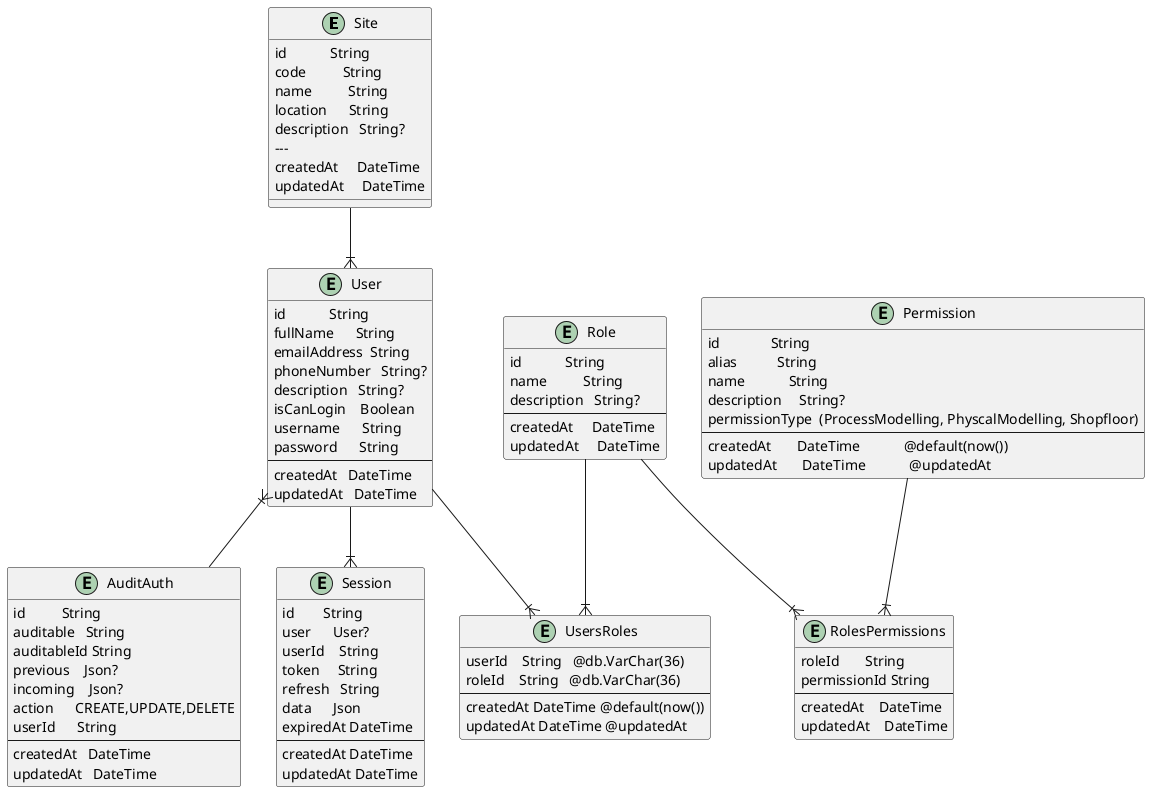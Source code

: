 @startuml RelationalDB
  entity Site {
    id            String  
    code          String  
    name          String  
    location      String  
    description   String?
    --- 
    createdAt     DateTime
    updatedAt     DateTime
  }

  entity AuditAuth {
    id          String
    auditable   String
    auditableId String
    previous    Json?
    incoming    Json?
    action      CREATE,UPDATE,DELETE
    userId      String
    ---
    createdAt   DateTime
    updatedAt   DateTime
  }

  entity User {
    id            String
    fullName      String
    emailAddress  String
    phoneNumber   String?
    description   String?
    isCanLogin    Boolean
    username      String
    password      String
    ---
    createdAt   DateTime
    updatedAt   DateTime
  }

  entity UsersRoles {
    userId    String   @db.VarChar(36)
    roleId    String   @db.VarChar(36)
    ---
    createdAt DateTime @default(now())
    updatedAt DateTime @updatedAt
  }

  entity Session {
    id        String
    user      User? 
    userId    String
    token     String
    refresh   String
    data      Json
    expiredAt DateTime
    ---
    createdAt DateTime
    updatedAt DateTime
  }

  entity RolesPermissions {
    roleId       String  
    permissionId String  
    ---
    createdAt    DateTime
    updatedAt    DateTime
  }

  entity Permission {
    id              String
    alias           String
    name            String
    description     String?
    permissionType  (ProcessModelling, PhyscalModelling, Shopfloor)
    ---
    createdAt       DateTime            @default(now())
    updatedAt       DateTime            @updatedAt
  }

  entity Role {
    id            String 
    name          String 
    description   String?
    ---
    createdAt     DateTime
    updatedAt     DateTime
  }
  Site --|{ User
  User --|{ Session
  User --|{ UsersRoles
  Role --|{ UsersRoles
  Role --|{ RolesPermissions
  Permission --|{ RolesPermissions

  User }|-- AuditAuth
@enduml